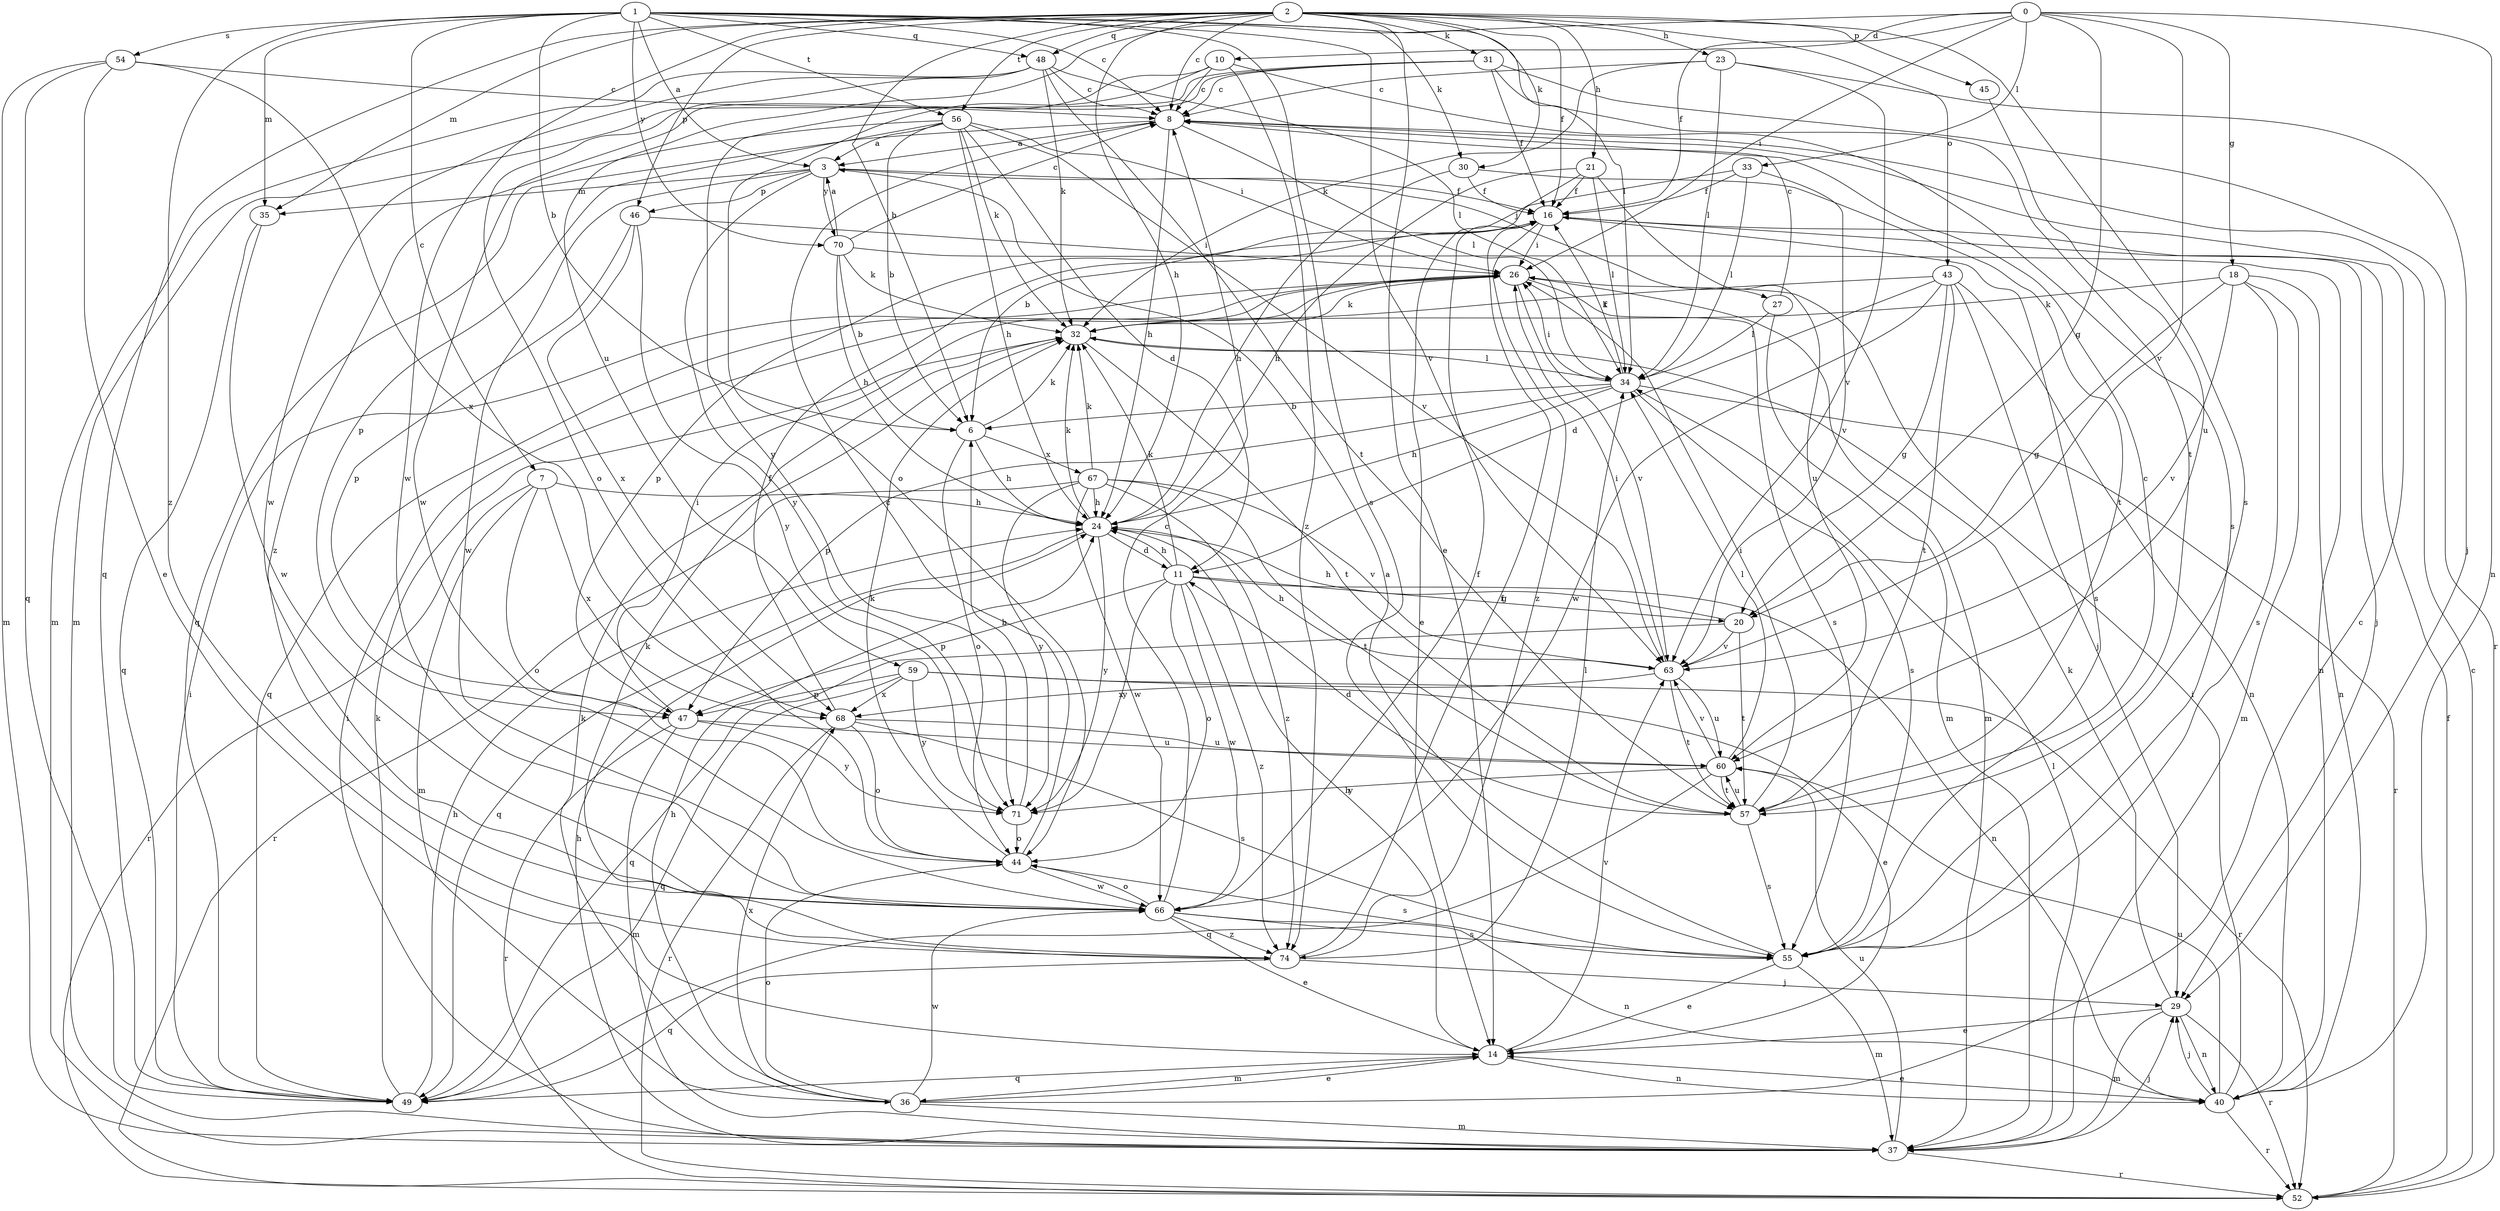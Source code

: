 strict digraph  {
0;
1;
2;
3;
6;
7;
8;
10;
11;
14;
16;
18;
20;
21;
23;
24;
26;
27;
29;
30;
31;
32;
33;
34;
35;
36;
37;
40;
43;
44;
45;
46;
47;
48;
49;
52;
54;
55;
56;
57;
59;
60;
63;
66;
67;
68;
70;
71;
74;
0 -> 10  [label=d];
0 -> 16  [label=f];
0 -> 18  [label=g];
0 -> 20  [label=g];
0 -> 26  [label=i];
0 -> 33  [label=l];
0 -> 40  [label=n];
0 -> 59  [label=u];
0 -> 63  [label=v];
1 -> 3  [label=a];
1 -> 6  [label=b];
1 -> 7  [label=c];
1 -> 8  [label=c];
1 -> 30  [label=k];
1 -> 34  [label=l];
1 -> 35  [label=m];
1 -> 48  [label=q];
1 -> 54  [label=s];
1 -> 55  [label=s];
1 -> 56  [label=t];
1 -> 63  [label=v];
1 -> 70  [label=y];
1 -> 74  [label=z];
2 -> 6  [label=b];
2 -> 8  [label=c];
2 -> 14  [label=e];
2 -> 16  [label=f];
2 -> 21  [label=h];
2 -> 23  [label=h];
2 -> 24  [label=h];
2 -> 30  [label=k];
2 -> 31  [label=k];
2 -> 35  [label=m];
2 -> 43  [label=o];
2 -> 45  [label=p];
2 -> 46  [label=p];
2 -> 48  [label=q];
2 -> 49  [label=q];
2 -> 55  [label=s];
2 -> 56  [label=t];
2 -> 66  [label=w];
3 -> 16  [label=f];
3 -> 27  [label=j];
3 -> 35  [label=m];
3 -> 46  [label=p];
3 -> 66  [label=w];
3 -> 70  [label=y];
3 -> 71  [label=y];
6 -> 24  [label=h];
6 -> 32  [label=k];
6 -> 44  [label=o];
6 -> 67  [label=x];
7 -> 24  [label=h];
7 -> 36  [label=m];
7 -> 44  [label=o];
7 -> 52  [label=r];
7 -> 68  [label=x];
8 -> 3  [label=a];
8 -> 24  [label=h];
8 -> 34  [label=l];
8 -> 49  [label=q];
10 -> 8  [label=c];
10 -> 44  [label=o];
10 -> 55  [label=s];
10 -> 71  [label=y];
10 -> 74  [label=z];
11 -> 20  [label=g];
11 -> 24  [label=h];
11 -> 32  [label=k];
11 -> 40  [label=n];
11 -> 44  [label=o];
11 -> 47  [label=p];
11 -> 66  [label=w];
11 -> 71  [label=y];
11 -> 74  [label=z];
14 -> 24  [label=h];
14 -> 36  [label=m];
14 -> 40  [label=n];
14 -> 49  [label=q];
14 -> 63  [label=v];
16 -> 26  [label=i];
16 -> 29  [label=j];
16 -> 47  [label=p];
16 -> 55  [label=s];
16 -> 74  [label=z];
18 -> 20  [label=g];
18 -> 32  [label=k];
18 -> 37  [label=m];
18 -> 40  [label=n];
18 -> 55  [label=s];
18 -> 63  [label=v];
20 -> 24  [label=h];
20 -> 49  [label=q];
20 -> 57  [label=t];
20 -> 63  [label=v];
21 -> 14  [label=e];
21 -> 16  [label=f];
21 -> 24  [label=h];
21 -> 34  [label=l];
21 -> 60  [label=u];
23 -> 8  [label=c];
23 -> 29  [label=j];
23 -> 32  [label=k];
23 -> 34  [label=l];
23 -> 63  [label=v];
24 -> 11  [label=d];
24 -> 32  [label=k];
24 -> 49  [label=q];
24 -> 71  [label=y];
26 -> 32  [label=k];
26 -> 37  [label=m];
26 -> 49  [label=q];
26 -> 55  [label=s];
26 -> 63  [label=v];
27 -> 8  [label=c];
27 -> 34  [label=l];
27 -> 37  [label=m];
29 -> 14  [label=e];
29 -> 32  [label=k];
29 -> 37  [label=m];
29 -> 40  [label=n];
29 -> 52  [label=r];
30 -> 16  [label=f];
30 -> 24  [label=h];
30 -> 57  [label=t];
31 -> 8  [label=c];
31 -> 16  [label=f];
31 -> 37  [label=m];
31 -> 52  [label=r];
31 -> 57  [label=t];
31 -> 66  [label=w];
32 -> 34  [label=l];
32 -> 57  [label=t];
33 -> 6  [label=b];
33 -> 16  [label=f];
33 -> 34  [label=l];
33 -> 63  [label=v];
34 -> 6  [label=b];
34 -> 16  [label=f];
34 -> 24  [label=h];
34 -> 26  [label=i];
34 -> 47  [label=p];
34 -> 52  [label=r];
34 -> 55  [label=s];
35 -> 49  [label=q];
35 -> 66  [label=w];
36 -> 8  [label=c];
36 -> 14  [label=e];
36 -> 24  [label=h];
36 -> 32  [label=k];
36 -> 37  [label=m];
36 -> 44  [label=o];
36 -> 66  [label=w];
36 -> 68  [label=x];
37 -> 24  [label=h];
37 -> 26  [label=i];
37 -> 29  [label=j];
37 -> 34  [label=l];
37 -> 52  [label=r];
37 -> 60  [label=u];
40 -> 14  [label=e];
40 -> 26  [label=i];
40 -> 29  [label=j];
40 -> 52  [label=r];
40 -> 60  [label=u];
43 -> 11  [label=d];
43 -> 20  [label=g];
43 -> 29  [label=j];
43 -> 32  [label=k];
43 -> 40  [label=n];
43 -> 57  [label=t];
43 -> 66  [label=w];
44 -> 8  [label=c];
44 -> 32  [label=k];
44 -> 55  [label=s];
44 -> 66  [label=w];
45 -> 60  [label=u];
46 -> 26  [label=i];
46 -> 47  [label=p];
46 -> 68  [label=x];
46 -> 71  [label=y];
47 -> 26  [label=i];
47 -> 37  [label=m];
47 -> 52  [label=r];
47 -> 60  [label=u];
47 -> 71  [label=y];
48 -> 8  [label=c];
48 -> 32  [label=k];
48 -> 34  [label=l];
48 -> 37  [label=m];
48 -> 44  [label=o];
48 -> 57  [label=t];
48 -> 66  [label=w];
49 -> 24  [label=h];
49 -> 26  [label=i];
49 -> 32  [label=k];
52 -> 8  [label=c];
52 -> 16  [label=f];
54 -> 8  [label=c];
54 -> 14  [label=e];
54 -> 37  [label=m];
54 -> 49  [label=q];
54 -> 68  [label=x];
55 -> 3  [label=a];
55 -> 14  [label=e];
55 -> 37  [label=m];
56 -> 3  [label=a];
56 -> 6  [label=b];
56 -> 11  [label=d];
56 -> 24  [label=h];
56 -> 26  [label=i];
56 -> 32  [label=k];
56 -> 47  [label=p];
56 -> 63  [label=v];
56 -> 74  [label=z];
57 -> 8  [label=c];
57 -> 11  [label=d];
57 -> 26  [label=i];
57 -> 55  [label=s];
57 -> 60  [label=u];
59 -> 14  [label=e];
59 -> 47  [label=p];
59 -> 49  [label=q];
59 -> 52  [label=r];
59 -> 68  [label=x];
59 -> 71  [label=y];
60 -> 34  [label=l];
60 -> 49  [label=q];
60 -> 57  [label=t];
60 -> 63  [label=v];
60 -> 71  [label=y];
63 -> 24  [label=h];
63 -> 26  [label=i];
63 -> 57  [label=t];
63 -> 60  [label=u];
63 -> 68  [label=x];
66 -> 8  [label=c];
66 -> 14  [label=e];
66 -> 16  [label=f];
66 -> 40  [label=n];
66 -> 44  [label=o];
66 -> 55  [label=s];
66 -> 74  [label=z];
67 -> 24  [label=h];
67 -> 32  [label=k];
67 -> 52  [label=r];
67 -> 57  [label=t];
67 -> 63  [label=v];
67 -> 66  [label=w];
67 -> 71  [label=y];
67 -> 74  [label=z];
68 -> 16  [label=f];
68 -> 44  [label=o];
68 -> 52  [label=r];
68 -> 55  [label=s];
68 -> 60  [label=u];
70 -> 3  [label=a];
70 -> 6  [label=b];
70 -> 8  [label=c];
70 -> 24  [label=h];
70 -> 32  [label=k];
70 -> 40  [label=n];
71 -> 6  [label=b];
71 -> 44  [label=o];
74 -> 16  [label=f];
74 -> 29  [label=j];
74 -> 32  [label=k];
74 -> 34  [label=l];
74 -> 49  [label=q];
}

